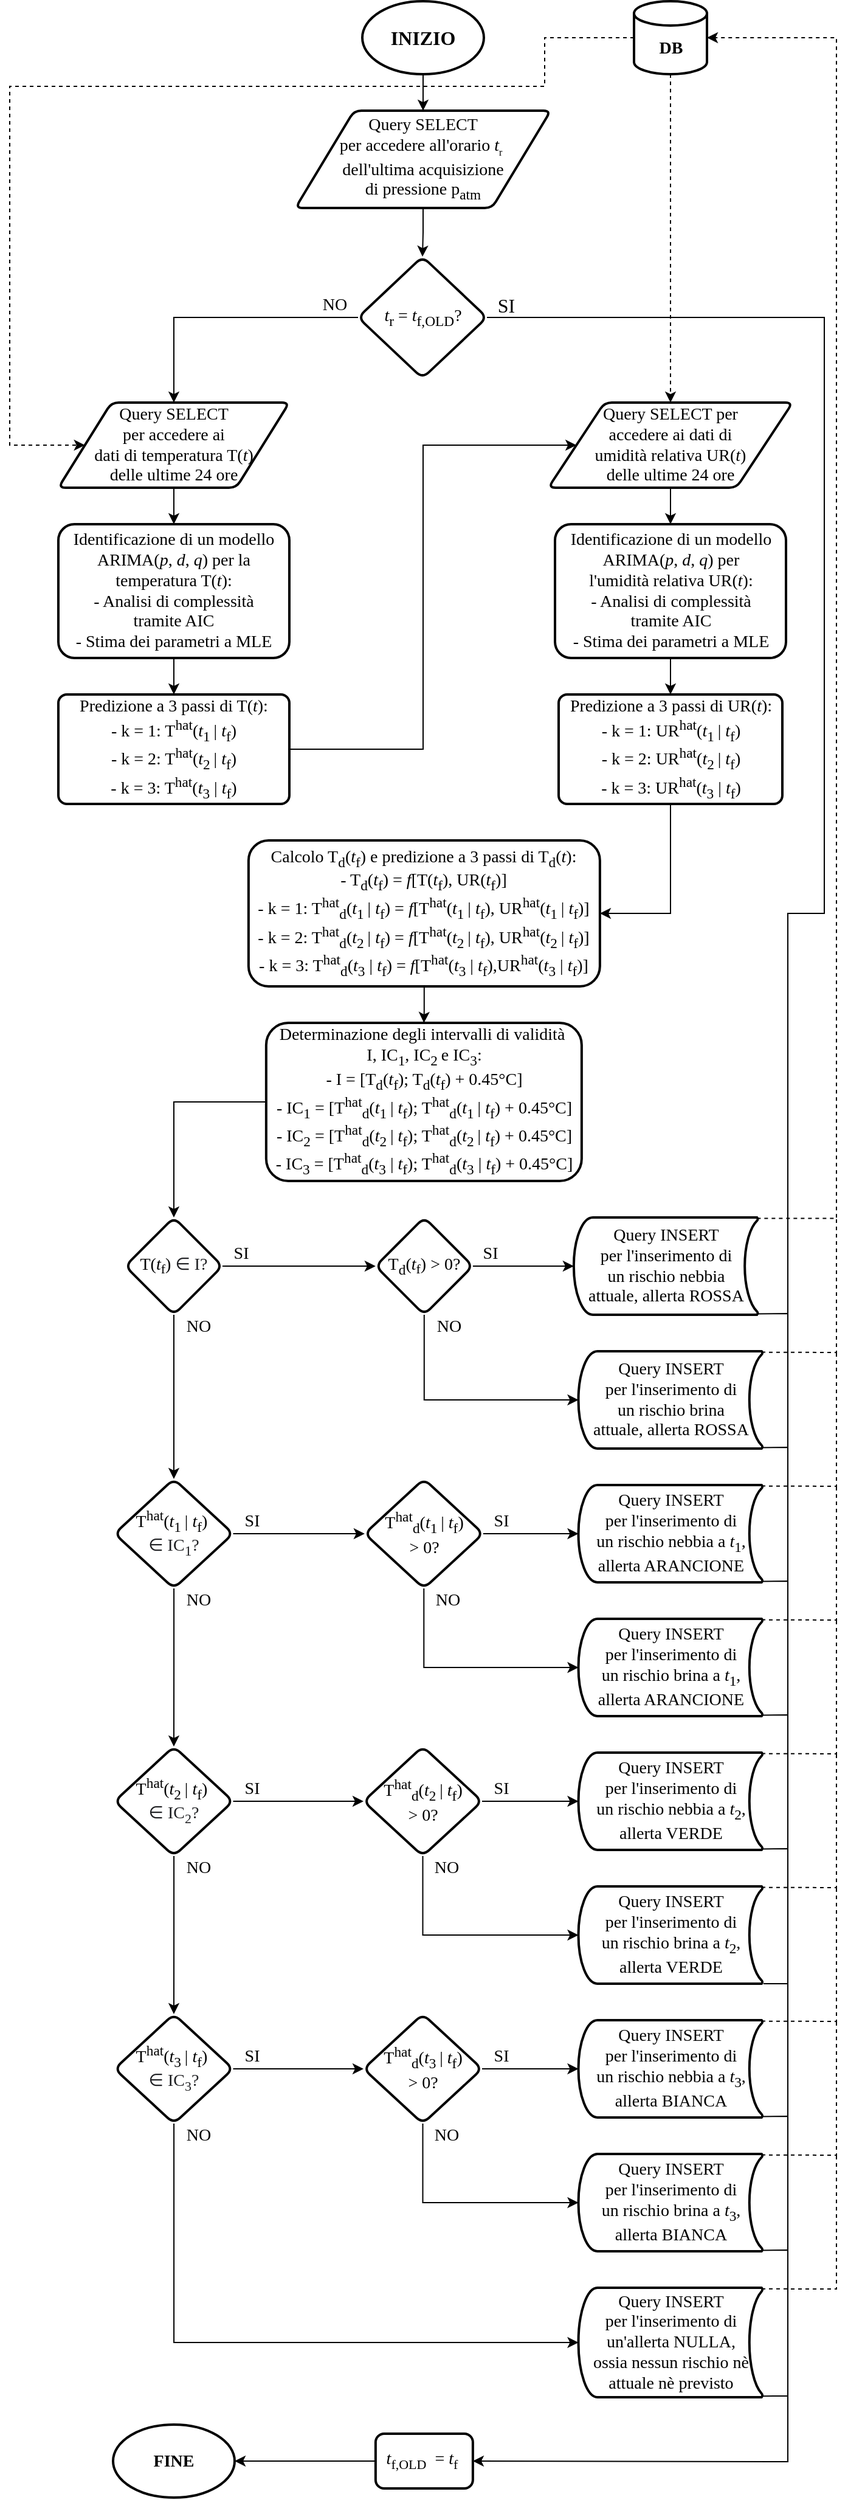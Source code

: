 <mxfile version="16.5.1" type="device"><diagram id="AX25VH4Grw-7aU0eWVtj" name="Pagina-1"><mxGraphModel dx="1038" dy="689" grid="1" gridSize="10" guides="1" tooltips="1" connect="1" arrows="1" fold="1" page="1" pageScale="1" pageWidth="840" pageHeight="2120" math="0" shadow="0"><root><mxCell id="0"/><mxCell id="1" parent="0"/><mxCell id="qUC8Pg1OtiYzO2tugo2I-3" style="edgeStyle=orthogonalEdgeStyle;rounded=0;orthogonalLoop=1;jettySize=auto;html=1;entryX=0.5;entryY=0;entryDx=0;entryDy=0;" parent="1" source="qUC8Pg1OtiYzO2tugo2I-1" target="qUC8Pg1OtiYzO2tugo2I-2" edge="1"><mxGeometry relative="1" as="geometry"/></mxCell><mxCell id="qUC8Pg1OtiYzO2tugo2I-1" value="&lt;font face=&quot;Times New Roman&quot; size=&quot;3&quot;&gt;&lt;b&gt;INIZIO&lt;/b&gt;&lt;/font&gt;" style="strokeWidth=2;html=1;shape=mxgraph.flowchart.start_1;whiteSpace=wrap;" parent="1" vertex="1"><mxGeometry x="370" y="40" width="100" height="60" as="geometry"/></mxCell><mxCell id="qUC8Pg1OtiYzO2tugo2I-5" style="edgeStyle=orthogonalEdgeStyle;rounded=0;orthogonalLoop=1;jettySize=auto;html=1;entryX=0.5;entryY=0;entryDx=0;entryDy=0;" parent="1" source="qUC8Pg1OtiYzO2tugo2I-2" target="qUC8Pg1OtiYzO2tugo2I-4" edge="1"><mxGeometry relative="1" as="geometry"/></mxCell><mxCell id="qUC8Pg1OtiYzO2tugo2I-2" value="Query SELECT &lt;br&gt;per accedere all'orario&amp;nbsp;&lt;i&gt;t&lt;/i&gt;&lt;sub&gt;&lt;font style=&quot;font-size: 8px&quot;&gt;r&lt;/font&gt;&lt;/sub&gt;&amp;nbsp;&lt;br&gt;dell'ultima acquisizione &lt;br&gt;di pressione p&lt;sub&gt;atm&lt;/sub&gt;" style="shape=parallelogram;html=1;strokeWidth=2;perimeter=parallelogramPerimeter;whiteSpace=wrap;rounded=1;arcSize=12;size=0.23;fontFamily=Times New Roman;fontSize=14;" parent="1" vertex="1"><mxGeometry x="315" y="130" width="210" height="80" as="geometry"/></mxCell><mxCell id="qUC8Pg1OtiYzO2tugo2I-9" style="edgeStyle=orthogonalEdgeStyle;rounded=0;orthogonalLoop=1;jettySize=auto;html=1;" parent="1" source="qUC8Pg1OtiYzO2tugo2I-4" target="qUC8Pg1OtiYzO2tugo2I-8" edge="1"><mxGeometry relative="1" as="geometry"/></mxCell><mxCell id="qUC8Pg1OtiYzO2tugo2I-4" value="&lt;font face=&quot;Times New Roman&quot;&gt;&lt;span style=&quot;font-size: 14px&quot;&gt;&lt;i&gt;t&lt;/i&gt;&lt;sub&gt;r&lt;/sub&gt;&amp;nbsp;= &lt;i&gt;t&lt;/i&gt;&lt;sub&gt;f,OLD&lt;/sub&gt;?&lt;/span&gt;&lt;/font&gt;" style="rhombus;whiteSpace=wrap;html=1;rounded=1;arcSize=14;strokeWidth=2;" parent="1" vertex="1"><mxGeometry x="366.5" y="250" width="106" height="100" as="geometry"/></mxCell><mxCell id="qUC8Pg1OtiYzO2tugo2I-12" style="edgeStyle=orthogonalEdgeStyle;rounded=0;orthogonalLoop=1;jettySize=auto;html=1;entryX=0.5;entryY=0;entryDx=0;entryDy=0;fontFamily=Times New Roman;fontSize=14;" parent="1" source="qUC8Pg1OtiYzO2tugo2I-8" target="qUC8Pg1OtiYzO2tugo2I-11" edge="1"><mxGeometry relative="1" as="geometry"/></mxCell><mxCell id="qUC8Pg1OtiYzO2tugo2I-8" value="Query SELECT&lt;br&gt;per accedere ai&lt;br&gt;dati di temperatura T(&lt;i&gt;t&lt;/i&gt;) &lt;br&gt;delle ultime 24 ore" style="shape=parallelogram;html=1;strokeWidth=2;perimeter=parallelogramPerimeter;whiteSpace=wrap;rounded=1;arcSize=12;size=0.23;fontFamily=Times New Roman;fontSize=14;" parent="1" vertex="1"><mxGeometry x="120" y="370" width="190" height="70" as="geometry"/></mxCell><mxCell id="qUC8Pg1OtiYzO2tugo2I-10" value="&lt;font style=&quot;font-size: 14px&quot; face=&quot;Times New Roman&quot;&gt;NO&lt;/font&gt;" style="text;html=1;align=center;verticalAlign=middle;resizable=0;points=[];autosize=1;strokeColor=none;fillColor=none;" parent="1" vertex="1"><mxGeometry x="326.5" y="280" width="40" height="20" as="geometry"/></mxCell><mxCell id="qUC8Pg1OtiYzO2tugo2I-14" style="edgeStyle=orthogonalEdgeStyle;rounded=0;orthogonalLoop=1;jettySize=auto;html=1;entryX=0.5;entryY=0;entryDx=0;entryDy=0;fontFamily=Times New Roman;fontSize=14;" parent="1" source="qUC8Pg1OtiYzO2tugo2I-11" target="qUC8Pg1OtiYzO2tugo2I-13" edge="1"><mxGeometry relative="1" as="geometry"/></mxCell><mxCell id="qUC8Pg1OtiYzO2tugo2I-11" value="Identificazione di un modello ARIMA(&lt;i&gt;p&lt;/i&gt;, &lt;i&gt;d&lt;/i&gt;, &lt;i&gt;q&lt;/i&gt;) per la temperatura T(&lt;i&gt;t&lt;/i&gt;):&lt;br&gt;- Analisi di complessità &lt;br&gt;tramite AIC&lt;br&gt;- Stima dei parametri a MLE" style="whiteSpace=wrap;html=1;fontSize=14;fontFamily=Times New Roman;strokeWidth=2;rounded=1;arcSize=12;" parent="1" vertex="1"><mxGeometry x="120" y="470" width="190" height="110" as="geometry"/></mxCell><mxCell id="qUC8Pg1OtiYzO2tugo2I-16" style="edgeStyle=orthogonalEdgeStyle;rounded=0;orthogonalLoop=1;jettySize=auto;html=1;entryX=0;entryY=0.5;entryDx=0;entryDy=0;fontFamily=Times New Roman;fontSize=14;" parent="1" source="qUC8Pg1OtiYzO2tugo2I-13" target="qUC8Pg1OtiYzO2tugo2I-15" edge="1"><mxGeometry relative="1" as="geometry"><Array as="points"><mxPoint x="420" y="655"/><mxPoint x="420" y="405"/></Array></mxGeometry></mxCell><mxCell id="qUC8Pg1OtiYzO2tugo2I-13" value="Predizione a 3 passi di T(&lt;i&gt;t&lt;/i&gt;):&lt;br&gt;- k = 1: T&lt;sup&gt;hat&lt;/sup&gt;(&lt;i&gt;t&lt;/i&gt;&lt;sub&gt;1&amp;nbsp;&lt;/sub&gt;|&amp;nbsp;&lt;i&gt;t&lt;/i&gt;&lt;sub&gt;f&lt;/sub&gt;)&lt;br&gt;- k = 2: T&lt;sup&gt;hat&lt;/sup&gt;(&lt;i&gt;t&lt;/i&gt;&lt;sub&gt;2&amp;nbsp;&lt;/sub&gt;|&amp;nbsp;&lt;i&gt;t&lt;/i&gt;&lt;sub&gt;f&lt;/sub&gt;)&lt;br&gt;- k = 3: T&lt;sup&gt;hat&lt;/sup&gt;(&lt;i&gt;t&lt;/i&gt;&lt;sub&gt;3&lt;/sub&gt;&amp;nbsp;| &lt;i&gt;t&lt;/i&gt;&lt;sub&gt;f&lt;/sub&gt;)" style="rounded=1;whiteSpace=wrap;html=1;absoluteArcSize=1;arcSize=14;strokeWidth=2;fontFamily=Times New Roman;fontSize=14;" parent="1" vertex="1"><mxGeometry x="120" y="610" width="190" height="90" as="geometry"/></mxCell><mxCell id="qUC8Pg1OtiYzO2tugo2I-18" style="edgeStyle=orthogonalEdgeStyle;rounded=0;orthogonalLoop=1;jettySize=auto;html=1;entryX=0.5;entryY=0;entryDx=0;entryDy=0;fontFamily=Times New Roman;fontSize=14;" parent="1" source="qUC8Pg1OtiYzO2tugo2I-15" target="qUC8Pg1OtiYzO2tugo2I-17" edge="1"><mxGeometry relative="1" as="geometry"/></mxCell><mxCell id="qUC8Pg1OtiYzO2tugo2I-15" value="Query SELECT per &lt;br&gt;accedere ai dati di &lt;br&gt;umidità relativa UR(&lt;i&gt;t&lt;/i&gt;) &lt;br&gt;delle ultime 24 ore" style="shape=parallelogram;html=1;strokeWidth=2;perimeter=parallelogramPerimeter;whiteSpace=wrap;rounded=1;arcSize=12;size=0.23;fontFamily=Times New Roman;fontSize=14;" parent="1" vertex="1"><mxGeometry x="523" y="370" width="201" height="70" as="geometry"/></mxCell><mxCell id="qUC8Pg1OtiYzO2tugo2I-21" style="edgeStyle=orthogonalEdgeStyle;rounded=0;orthogonalLoop=1;jettySize=auto;html=1;entryX=0.5;entryY=0;entryDx=0;entryDy=0;fontFamily=Times New Roman;fontSize=14;" parent="1" source="qUC8Pg1OtiYzO2tugo2I-17" target="qUC8Pg1OtiYzO2tugo2I-19" edge="1"><mxGeometry relative="1" as="geometry"/></mxCell><mxCell id="qUC8Pg1OtiYzO2tugo2I-17" value="Identificazione di un modello ARIMA(&lt;i&gt;p&lt;/i&gt;, &lt;i&gt;d&lt;/i&gt;, &lt;i&gt;q&lt;/i&gt;) per &lt;br&gt;l'umidità relativa UR(&lt;i&gt;t&lt;/i&gt;):&lt;br&gt;- Analisi di complessità &lt;br&gt;tramite AIC&lt;br&gt;- Stima dei parametri a MLE" style="whiteSpace=wrap;html=1;fontSize=14;fontFamily=Times New Roman;strokeWidth=2;rounded=1;arcSize=12;" parent="1" vertex="1"><mxGeometry x="528.5" y="470" width="190" height="110" as="geometry"/></mxCell><mxCell id="qUC8Pg1OtiYzO2tugo2I-29" style="edgeStyle=orthogonalEdgeStyle;rounded=0;orthogonalLoop=1;jettySize=auto;html=1;entryX=1;entryY=0.5;entryDx=0;entryDy=0;fontFamily=Times New Roman;fontSize=14;" parent="1" source="qUC8Pg1OtiYzO2tugo2I-19" target="qUC8Pg1OtiYzO2tugo2I-28" edge="1"><mxGeometry relative="1" as="geometry"/></mxCell><mxCell id="qUC8Pg1OtiYzO2tugo2I-19" value="Predizione a 3 passi di UR(&lt;i&gt;t&lt;/i&gt;):&lt;br&gt;- k = 1: UR&lt;sup&gt;hat&lt;/sup&gt;(&lt;i&gt;t&lt;/i&gt;&lt;sub&gt;1&amp;nbsp;&lt;/sub&gt;|&amp;nbsp;&lt;i&gt;t&lt;/i&gt;&lt;sub&gt;f&lt;/sub&gt;)&lt;br&gt;- k = 2: UR&lt;sup&gt;hat&lt;/sup&gt;(&lt;i&gt;t&lt;/i&gt;&lt;sub&gt;2&amp;nbsp;&lt;/sub&gt;|&amp;nbsp;&lt;i&gt;t&lt;/i&gt;&lt;sub&gt;f&lt;/sub&gt;)&lt;br&gt;- k = 3: UR&lt;sup&gt;hat&lt;/sup&gt;(&lt;i&gt;t&lt;/i&gt;&lt;sub&gt;3&lt;/sub&gt;&amp;nbsp;| &lt;i&gt;t&lt;/i&gt;&lt;sub&gt;f&lt;/sub&gt;)" style="rounded=1;whiteSpace=wrap;html=1;absoluteArcSize=1;arcSize=14;strokeWidth=2;fontFamily=Times New Roman;fontSize=14;" parent="1" vertex="1"><mxGeometry x="531.5" y="610" width="184" height="90" as="geometry"/></mxCell><mxCell id="MTX-FScCLLXEPJlqofc4-1" style="edgeStyle=orthogonalEdgeStyle;rounded=0;orthogonalLoop=1;jettySize=auto;html=1;entryX=0.5;entryY=0;entryDx=0;entryDy=0;dashed=1;" edge="1" parent="1" source="qUC8Pg1OtiYzO2tugo2I-24" target="qUC8Pg1OtiYzO2tugo2I-15"><mxGeometry relative="1" as="geometry"/></mxCell><mxCell id="MTX-FScCLLXEPJlqofc4-2" style="edgeStyle=orthogonalEdgeStyle;rounded=0;orthogonalLoop=1;jettySize=auto;html=1;entryX=0;entryY=0.5;entryDx=0;entryDy=0;dashed=1;" edge="1" parent="1" source="qUC8Pg1OtiYzO2tugo2I-24" target="qUC8Pg1OtiYzO2tugo2I-8"><mxGeometry relative="1" as="geometry"><Array as="points"><mxPoint x="520" y="70"/><mxPoint x="520" y="110"/><mxPoint x="80" y="110"/><mxPoint x="80" y="405"/></Array></mxGeometry></mxCell><mxCell id="qUC8Pg1OtiYzO2tugo2I-24" value="&lt;br&gt;&lt;b&gt;DB&lt;/b&gt;" style="strokeWidth=2;html=1;shape=mxgraph.flowchart.database;whiteSpace=wrap;fontFamily=Times New Roman;fontSize=14;" parent="1" vertex="1"><mxGeometry x="593.5" y="40" width="60" height="60" as="geometry"/></mxCell><mxCell id="qUC8Pg1OtiYzO2tugo2I-34" style="edgeStyle=orthogonalEdgeStyle;rounded=0;orthogonalLoop=1;jettySize=auto;html=1;entryX=0.5;entryY=0;entryDx=0;entryDy=0;fontFamily=Times New Roman;fontSize=14;" parent="1" source="qUC8Pg1OtiYzO2tugo2I-28" target="qUC8Pg1OtiYzO2tugo2I-33" edge="1"><mxGeometry relative="1" as="geometry"/></mxCell><mxCell id="qUC8Pg1OtiYzO2tugo2I-28" value="Calcolo T&lt;sub&gt;d&lt;/sub&gt;(&lt;i&gt;t&lt;/i&gt;&lt;sub&gt;f&lt;/sub&gt;) e predizione a 3 passi di T&lt;sub&gt;d&lt;/sub&gt;(&lt;i&gt;t&lt;/i&gt;):&lt;br&gt;- T&lt;sub&gt;d&lt;/sub&gt;(&lt;i&gt;t&lt;/i&gt;&lt;sub&gt;f&lt;/sub&gt;) = &lt;i&gt;f&lt;/i&gt;[T(&lt;i&gt;t&lt;/i&gt;&lt;sub&gt;f&lt;/sub&gt;), UR(&lt;i&gt;t&lt;/i&gt;&lt;sub&gt;f&lt;/sub&gt;)]&lt;br&gt;- k = 1: T&lt;sup&gt;hat&lt;/sup&gt;&lt;sub&gt;d&lt;/sub&gt;(&lt;i&gt;t&lt;/i&gt;&lt;sub&gt;1&amp;nbsp;&lt;/sub&gt;|&amp;nbsp;&lt;i&gt;t&lt;/i&gt;&lt;sub&gt;f&lt;/sub&gt;) = &lt;i&gt;f&lt;/i&gt;[T&lt;sup&gt;hat&lt;/sup&gt;(&lt;i&gt;t&lt;/i&gt;&lt;sub&gt;1&amp;nbsp;&lt;/sub&gt;|&amp;nbsp;&lt;i&gt;t&lt;/i&gt;&lt;sub&gt;f&lt;/sub&gt;), UR&lt;sup&gt;hat&lt;/sup&gt;(&lt;i&gt;t&lt;/i&gt;&lt;sub&gt;1&amp;nbsp;&lt;/sub&gt;|&amp;nbsp;&lt;i&gt;t&lt;/i&gt;&lt;sub&gt;f&lt;/sub&gt;)]&lt;br&gt;- k = 2: T&lt;sup&gt;hat&lt;/sup&gt;&lt;sub&gt;d&lt;/sub&gt;(&lt;i&gt;t&lt;/i&gt;&lt;sub&gt;2&amp;nbsp;&lt;/sub&gt;|&amp;nbsp;&lt;i&gt;t&lt;/i&gt;&lt;sub&gt;f&lt;/sub&gt;) = &lt;i&gt;f&lt;/i&gt;[T&lt;sup&gt;hat&lt;/sup&gt;(&lt;i&gt;t&lt;/i&gt;&lt;sub&gt;2&amp;nbsp;&lt;/sub&gt;|&amp;nbsp;&lt;i&gt;t&lt;/i&gt;&lt;sub&gt;f&lt;/sub&gt;), UR&lt;sup&gt;hat&lt;/sup&gt;(&lt;i&gt;t&lt;/i&gt;&lt;sub&gt;2&amp;nbsp;&lt;/sub&gt;|&amp;nbsp;&lt;i&gt;t&lt;/i&gt;&lt;sub&gt;f&lt;/sub&gt;)]&lt;br&gt;- k = 3: T&lt;sup&gt;hat&lt;/sup&gt;&lt;sub&gt;d&lt;/sub&gt;(&lt;i&gt;t&lt;/i&gt;&lt;sub&gt;3&lt;/sub&gt;&amp;nbsp;| &lt;i&gt;t&lt;/i&gt;&lt;sub&gt;f&lt;/sub&gt;) = &lt;i&gt;f&lt;/i&gt;[T&lt;sup&gt;hat&lt;/sup&gt;(&lt;i&gt;t&lt;/i&gt;&lt;sub&gt;3&lt;/sub&gt;&amp;nbsp;|&amp;nbsp;&lt;i&gt;t&lt;/i&gt;&lt;sub&gt;f&lt;/sub&gt;),UR&lt;sup&gt;hat&lt;/sup&gt;(&lt;i&gt;t&lt;/i&gt;&lt;sub&gt;3&lt;/sub&gt;&amp;nbsp;|&amp;nbsp;&lt;i&gt;t&lt;/i&gt;&lt;sub&gt;f&lt;/sub&gt;)]" style="rounded=1;whiteSpace=wrap;html=1;absoluteArcSize=1;arcSize=33;strokeWidth=2;fontFamily=Times New Roman;fontSize=14;" parent="1" vertex="1"><mxGeometry x="276.44" y="730" width="289" height="120" as="geometry"/></mxCell><mxCell id="qUC8Pg1OtiYzO2tugo2I-89" style="edgeStyle=orthogonalEdgeStyle;rounded=0;orthogonalLoop=1;jettySize=auto;html=1;entryX=0.5;entryY=0;entryDx=0;entryDy=0;fontFamily=Times New Roman;fontSize=14;" parent="1" source="qUC8Pg1OtiYzO2tugo2I-33" target="qUC8Pg1OtiYzO2tugo2I-88" edge="1"><mxGeometry relative="1" as="geometry"/></mxCell><mxCell id="qUC8Pg1OtiYzO2tugo2I-33" value="Determinazione degli intervalli di validità&amp;nbsp; &lt;br&gt;I, IC&lt;sub&gt;1&lt;/sub&gt;, IC&lt;sub&gt;2 &lt;/sub&gt;e IC&lt;sub&gt;3&lt;/sub&gt;:&lt;br&gt;- I = [T&lt;sub&gt;d&lt;/sub&gt;(&lt;i&gt;t&lt;/i&gt;&lt;sub&gt;f&lt;/sub&gt;); T&lt;sub&gt;d&lt;/sub&gt;(&lt;i&gt;t&lt;/i&gt;&lt;sub&gt;f&lt;/sub&gt;) + 0.45°C]&lt;br&gt;- IC&lt;sub&gt;1&lt;/sub&gt;&amp;nbsp;= [T&lt;sup&gt;hat&lt;/sup&gt;&lt;sub&gt;d&lt;/sub&gt;(&lt;i&gt;t&lt;/i&gt;&lt;sub&gt;1&amp;nbsp;&lt;/sub&gt;|&amp;nbsp;&lt;i&gt;t&lt;/i&gt;&lt;sub&gt;f&lt;/sub&gt;); T&lt;sup&gt;hat&lt;/sup&gt;&lt;sub&gt;d&lt;/sub&gt;(&lt;i&gt;t&lt;/i&gt;&lt;sub&gt;1&amp;nbsp;&lt;/sub&gt;|&amp;nbsp;&lt;i&gt;t&lt;/i&gt;&lt;sub&gt;f&lt;/sub&gt;) + 0.45°C]&lt;br&gt;- IC&lt;sub&gt;2&lt;/sub&gt;&amp;nbsp;= [T&lt;sup&gt;hat&lt;/sup&gt;&lt;sub&gt;d&lt;/sub&gt;(&lt;i&gt;t&lt;/i&gt;&lt;sub&gt;2&amp;nbsp;&lt;/sub&gt;|&amp;nbsp;&lt;i&gt;t&lt;/i&gt;&lt;sub&gt;f&lt;/sub&gt;); T&lt;sup&gt;hat&lt;/sup&gt;&lt;sub&gt;d&lt;/sub&gt;(&lt;i&gt;t&lt;/i&gt;&lt;sub&gt;2&amp;nbsp;&lt;/sub&gt;|&amp;nbsp;&lt;i&gt;t&lt;/i&gt;&lt;sub&gt;f&lt;/sub&gt;) + 0.45°C]&lt;br&gt;- IC&lt;sub&gt;3&lt;/sub&gt;&amp;nbsp;=&amp;nbsp;[T&lt;sup&gt;hat&lt;/sup&gt;&lt;sub&gt;d&lt;/sub&gt;(&lt;i&gt;t&lt;/i&gt;&lt;sub&gt;3&lt;/sub&gt;&amp;nbsp;|&amp;nbsp;&lt;i&gt;t&lt;/i&gt;&lt;sub&gt;f&lt;/sub&gt;); T&lt;sup&gt;hat&lt;/sup&gt;&lt;sub&gt;d&lt;/sub&gt;(&lt;i&gt;t&lt;/i&gt;&lt;sub&gt;3&lt;/sub&gt;&amp;nbsp;|&amp;nbsp;&lt;i&gt;t&lt;/i&gt;&lt;sub&gt;f&lt;/sub&gt;) + 0.45°C]" style="rounded=1;whiteSpace=wrap;html=1;fontSize=14;fontFamily=Times New Roman;arcSize=14;strokeWidth=2;" parent="1" vertex="1"><mxGeometry x="290.94" y="880" width="259.5" height="130" as="geometry"/></mxCell><mxCell id="qUC8Pg1OtiYzO2tugo2I-91" style="edgeStyle=orthogonalEdgeStyle;rounded=0;orthogonalLoop=1;jettySize=auto;html=1;entryX=0;entryY=0.5;entryDx=0;entryDy=0;fontFamily=Times New Roman;fontSize=14;" parent="1" source="qUC8Pg1OtiYzO2tugo2I-88" target="qUC8Pg1OtiYzO2tugo2I-90" edge="1"><mxGeometry relative="1" as="geometry"/></mxCell><mxCell id="qUC8Pg1OtiYzO2tugo2I-103" style="edgeStyle=orthogonalEdgeStyle;rounded=0;orthogonalLoop=1;jettySize=auto;html=1;entryX=0.5;entryY=0;entryDx=0;entryDy=0;fontFamily=Times New Roman;fontSize=14;" parent="1" source="qUC8Pg1OtiYzO2tugo2I-88" target="qUC8Pg1OtiYzO2tugo2I-102" edge="1"><mxGeometry relative="1" as="geometry"/></mxCell><mxCell id="qUC8Pg1OtiYzO2tugo2I-88" value="&lt;span&gt;T&lt;/span&gt;&lt;span&gt;(&lt;/span&gt;&lt;i&gt;t&lt;/i&gt;&lt;sub&gt;&lt;font style=&quot;font-size: 11px&quot;&gt;f&lt;/font&gt;&lt;/sub&gt;&lt;span&gt;)&amp;nbsp;&lt;/span&gt;&lt;span style=&quot;color: rgb(32 , 33 , 36) ; text-align: left ; background-color: rgb(255 , 255 , 255)&quot;&gt;∈ I?&lt;/span&gt;" style="rhombus;whiteSpace=wrap;html=1;fontSize=14;fontFamily=Times New Roman;rounded=1;arcSize=14;strokeWidth=2;" parent="1" vertex="1"><mxGeometry x="175" y="1040" width="80" height="80" as="geometry"/></mxCell><mxCell id="qUC8Pg1OtiYzO2tugo2I-94" style="edgeStyle=orthogonalEdgeStyle;rounded=0;orthogonalLoop=1;jettySize=auto;html=1;entryX=0;entryY=0.5;entryDx=0;entryDy=0;entryPerimeter=0;fontFamily=Times New Roman;fontSize=14;" parent="1" source="qUC8Pg1OtiYzO2tugo2I-90" target="qUC8Pg1OtiYzO2tugo2I-93" edge="1"><mxGeometry relative="1" as="geometry"/></mxCell><mxCell id="qUC8Pg1OtiYzO2tugo2I-97" style="edgeStyle=orthogonalEdgeStyle;rounded=0;orthogonalLoop=1;jettySize=auto;html=1;entryX=0;entryY=0.5;entryDx=0;entryDy=0;entryPerimeter=0;fontFamily=Times New Roman;fontSize=14;" parent="1" source="qUC8Pg1OtiYzO2tugo2I-90" target="qUC8Pg1OtiYzO2tugo2I-96" edge="1"><mxGeometry relative="1" as="geometry"><Array as="points"><mxPoint x="421" y="1190"/></Array></mxGeometry></mxCell><mxCell id="qUC8Pg1OtiYzO2tugo2I-90" value="T&lt;sub&gt;d&lt;/sub&gt;(&lt;i&gt;t&lt;/i&gt;&lt;sub&gt;&lt;font style=&quot;font-size: 11px&quot;&gt;f&lt;/font&gt;&lt;/sub&gt;) &amp;gt; 0?" style="rhombus;whiteSpace=wrap;html=1;fontSize=14;fontFamily=Times New Roman;rounded=1;arcSize=14;strokeWidth=2;" parent="1" vertex="1"><mxGeometry x="380.94" y="1040" width="80" height="80" as="geometry"/></mxCell><mxCell id="qUC8Pg1OtiYzO2tugo2I-92" value="SI" style="text;html=1;align=center;verticalAlign=middle;resizable=0;points=[];autosize=1;strokeColor=none;fillColor=none;fontSize=14;fontFamily=Times New Roman;" parent="1" vertex="1"><mxGeometry x="255.44" y="1060" width="30" height="20" as="geometry"/></mxCell><mxCell id="qUC8Pg1OtiYzO2tugo2I-157" style="edgeStyle=orthogonalEdgeStyle;rounded=0;orthogonalLoop=1;jettySize=auto;html=1;exitX=0.995;exitY=0.01;exitDx=0;exitDy=0;exitPerimeter=0;fontFamily=Times New Roman;fontSize=14;entryX=1;entryY=0.5;entryDx=0;entryDy=0;entryPerimeter=0;dashed=1;" parent="1" source="qUC8Pg1OtiYzO2tugo2I-93" target="qUC8Pg1OtiYzO2tugo2I-24" edge="1"><mxGeometry relative="1" as="geometry"><mxPoint x="760" y="342.889" as="targetPoint"/><Array as="points"><mxPoint x="760" y="1041"/><mxPoint x="760" y="70"/></Array></mxGeometry></mxCell><mxCell id="qUC8Pg1OtiYzO2tugo2I-93" value="Query INSERT &lt;br&gt;per l'inserimento di &lt;br&gt;un rischio nebbia &lt;br&gt;attuale, allerta ROSSA" style="strokeWidth=2;html=1;shape=mxgraph.flowchart.stored_data;whiteSpace=wrap;fontFamily=Times New Roman;fontSize=14;" parent="1" vertex="1"><mxGeometry x="543.94" y="1040" width="151.5" height="80" as="geometry"/></mxCell><mxCell id="qUC8Pg1OtiYzO2tugo2I-96" value="Query INSERT &lt;br&gt;per l'inserimento di &lt;br&gt;un rischio brina&lt;br&gt;attuale, allerta ROSSA" style="strokeWidth=2;html=1;shape=mxgraph.flowchart.stored_data;whiteSpace=wrap;fontFamily=Times New Roman;fontSize=14;" parent="1" vertex="1"><mxGeometry x="547.75" y="1150" width="151.5" height="80" as="geometry"/></mxCell><mxCell id="qUC8Pg1OtiYzO2tugo2I-98" value="SI" style="text;html=1;align=center;verticalAlign=middle;resizable=0;points=[];autosize=1;strokeColor=none;fillColor=none;fontSize=14;fontFamily=Times New Roman;" parent="1" vertex="1"><mxGeometry x="460" y="1060" width="30" height="20" as="geometry"/></mxCell><mxCell id="qUC8Pg1OtiYzO2tugo2I-99" value="NO" style="text;html=1;align=center;verticalAlign=middle;resizable=0;points=[];autosize=1;strokeColor=none;fillColor=none;fontSize=14;fontFamily=Times New Roman;" parent="1" vertex="1"><mxGeometry x="420.94" y="1120" width="40" height="20" as="geometry"/></mxCell><mxCell id="qUC8Pg1OtiYzO2tugo2I-100" value="Query INSERT &lt;br&gt;per l'inserimento di &lt;br&gt;un rischio nebbia a &lt;i&gt;t&lt;/i&gt;&lt;sub&gt;1&lt;/sub&gt;, allerta ARANCIONE" style="strokeWidth=2;html=1;shape=mxgraph.flowchart.stored_data;whiteSpace=wrap;fontFamily=Times New Roman;fontSize=14;" parent="1" vertex="1"><mxGeometry x="547.75" y="1260" width="151.5" height="80" as="geometry"/></mxCell><mxCell id="qUC8Pg1OtiYzO2tugo2I-101" value="Query INSERT &lt;br&gt;per l'inserimento di &lt;br&gt;un rischio brina a &lt;i&gt;t&lt;/i&gt;&lt;sub&gt;1&lt;/sub&gt;, allerta ARANCIONE" style="strokeWidth=2;html=1;shape=mxgraph.flowchart.stored_data;whiteSpace=wrap;fontFamily=Times New Roman;fontSize=14;" parent="1" vertex="1"><mxGeometry x="547.75" y="1370" width="151.5" height="80" as="geometry"/></mxCell><mxCell id="qUC8Pg1OtiYzO2tugo2I-107" style="edgeStyle=orthogonalEdgeStyle;rounded=0;orthogonalLoop=1;jettySize=auto;html=1;entryX=0;entryY=0.5;entryDx=0;entryDy=0;fontFamily=Times New Roman;fontSize=14;" parent="1" source="qUC8Pg1OtiYzO2tugo2I-102" target="qUC8Pg1OtiYzO2tugo2I-104" edge="1"><mxGeometry relative="1" as="geometry"/></mxCell><mxCell id="qUC8Pg1OtiYzO2tugo2I-118" style="edgeStyle=orthogonalEdgeStyle;rounded=0;orthogonalLoop=1;jettySize=auto;html=1;entryX=0.5;entryY=0;entryDx=0;entryDy=0;fontFamily=Times New Roman;fontSize=14;" parent="1" source="qUC8Pg1OtiYzO2tugo2I-102" target="qUC8Pg1OtiYzO2tugo2I-115" edge="1"><mxGeometry relative="1" as="geometry"/></mxCell><mxCell id="qUC8Pg1OtiYzO2tugo2I-102" value="T&lt;sup&gt;hat&lt;/sup&gt;(&lt;i&gt;t&lt;/i&gt;&lt;sub&gt;1&amp;nbsp;&lt;/sub&gt;|&amp;nbsp;&lt;i&gt;t&lt;/i&gt;&lt;sub&gt;f&lt;/sub&gt;)&amp;nbsp;&lt;br&gt;&lt;span style=&quot;color: rgb(32 , 33 , 36) ; text-align: left ; background-color: rgb(255 , 255 , 255)&quot;&gt;∈ IC&lt;sub&gt;1&lt;/sub&gt;?&lt;/span&gt;" style="rhombus;whiteSpace=wrap;html=1;fontSize=14;fontFamily=Times New Roman;rounded=1;arcSize=14;strokeWidth=2;" parent="1" vertex="1"><mxGeometry x="166.25" y="1255" width="97.5" height="90" as="geometry"/></mxCell><mxCell id="qUC8Pg1OtiYzO2tugo2I-105" style="edgeStyle=orthogonalEdgeStyle;rounded=0;orthogonalLoop=1;jettySize=auto;html=1;entryX=0;entryY=0.5;entryDx=0;entryDy=0;entryPerimeter=0;fontFamily=Times New Roman;fontSize=14;" parent="1" source="qUC8Pg1OtiYzO2tugo2I-104" target="qUC8Pg1OtiYzO2tugo2I-100" edge="1"><mxGeometry relative="1" as="geometry"/></mxCell><mxCell id="qUC8Pg1OtiYzO2tugo2I-111" style="edgeStyle=orthogonalEdgeStyle;rounded=0;orthogonalLoop=1;jettySize=auto;html=1;entryX=0;entryY=0.5;entryDx=0;entryDy=0;entryPerimeter=0;fontFamily=Times New Roman;fontSize=14;" parent="1" source="qUC8Pg1OtiYzO2tugo2I-104" target="qUC8Pg1OtiYzO2tugo2I-101" edge="1"><mxGeometry relative="1" as="geometry"><Array as="points"><mxPoint x="421" y="1410"/></Array></mxGeometry></mxCell><mxCell id="qUC8Pg1OtiYzO2tugo2I-104" value="T&lt;sup&gt;hat&lt;/sup&gt;&lt;sub&gt;d&lt;/sub&gt;(&lt;i&gt;t&lt;/i&gt;&lt;sub&gt;1&amp;nbsp;&lt;/sub&gt;|&amp;nbsp;&lt;i&gt;t&lt;/i&gt;&lt;sub&gt;f&lt;/sub&gt;)&lt;br&gt;&amp;gt; 0?" style="rhombus;whiteSpace=wrap;html=1;fontSize=14;fontFamily=Times New Roman;rounded=1;arcSize=14;strokeWidth=2;" parent="1" vertex="1"><mxGeometry x="371.94" y="1255" width="97.5" height="90" as="geometry"/></mxCell><mxCell id="qUC8Pg1OtiYzO2tugo2I-108" value="NO" style="text;html=1;align=center;verticalAlign=middle;resizable=0;points=[];autosize=1;strokeColor=none;fillColor=none;fontSize=14;fontFamily=Times New Roman;" parent="1" vertex="1"><mxGeometry x="215.44" y="1120" width="40" height="20" as="geometry"/></mxCell><mxCell id="qUC8Pg1OtiYzO2tugo2I-109" value="SI" style="text;html=1;align=center;verticalAlign=middle;resizable=0;points=[];autosize=1;strokeColor=none;fillColor=none;fontSize=14;fontFamily=Times New Roman;" parent="1" vertex="1"><mxGeometry x="263.75" y="1280" width="30" height="20" as="geometry"/></mxCell><mxCell id="qUC8Pg1OtiYzO2tugo2I-110" value="SI" style="text;html=1;align=center;verticalAlign=middle;resizable=0;points=[];autosize=1;strokeColor=none;fillColor=none;fontSize=14;fontFamily=Times New Roman;" parent="1" vertex="1"><mxGeometry x="469.44" y="1280" width="30" height="20" as="geometry"/></mxCell><mxCell id="qUC8Pg1OtiYzO2tugo2I-112" value="NO" style="text;html=1;align=center;verticalAlign=middle;resizable=0;points=[];autosize=1;strokeColor=none;fillColor=none;fontSize=14;fontFamily=Times New Roman;" parent="1" vertex="1"><mxGeometry x="420" y="1345" width="40" height="20" as="geometry"/></mxCell><mxCell id="qUC8Pg1OtiYzO2tugo2I-113" value="Query INSERT &lt;br&gt;per l'inserimento di &lt;br&gt;un rischio nebbia a &lt;i&gt;t&lt;/i&gt;&lt;sub&gt;2&lt;/sub&gt;, allerta VERDE" style="strokeWidth=2;html=1;shape=mxgraph.flowchart.stored_data;whiteSpace=wrap;fontFamily=Times New Roman;fontSize=14;" parent="1" vertex="1"><mxGeometry x="547.75" y="1480" width="151.5" height="80" as="geometry"/></mxCell><mxCell id="qUC8Pg1OtiYzO2tugo2I-114" value="Query INSERT &lt;br&gt;per l'inserimento di &lt;br&gt;un rischio brina a &lt;i&gt;t&lt;/i&gt;&lt;sub&gt;2&lt;/sub&gt;, allerta VERDE" style="strokeWidth=2;html=1;shape=mxgraph.flowchart.stored_data;whiteSpace=wrap;fontFamily=Times New Roman;fontSize=14;" parent="1" vertex="1"><mxGeometry x="547.75" y="1590" width="151.5" height="80" as="geometry"/></mxCell><mxCell id="qUC8Pg1OtiYzO2tugo2I-119" style="edgeStyle=orthogonalEdgeStyle;rounded=0;orthogonalLoop=1;jettySize=auto;html=1;entryX=0;entryY=0.5;entryDx=0;entryDy=0;fontFamily=Times New Roman;fontSize=14;" parent="1" source="qUC8Pg1OtiYzO2tugo2I-115" target="qUC8Pg1OtiYzO2tugo2I-117" edge="1"><mxGeometry relative="1" as="geometry"/></mxCell><mxCell id="qUC8Pg1OtiYzO2tugo2I-130" style="edgeStyle=orthogonalEdgeStyle;rounded=0;orthogonalLoop=1;jettySize=auto;html=1;entryX=0.5;entryY=0;entryDx=0;entryDy=0;fontFamily=Times New Roman;fontSize=14;" parent="1" source="qUC8Pg1OtiYzO2tugo2I-115" target="qUC8Pg1OtiYzO2tugo2I-128" edge="1"><mxGeometry relative="1" as="geometry"/></mxCell><mxCell id="qUC8Pg1OtiYzO2tugo2I-115" value="T&lt;sup&gt;hat&lt;/sup&gt;(&lt;i&gt;t&lt;/i&gt;&lt;sub&gt;2&amp;nbsp;&lt;/sub&gt;|&amp;nbsp;&lt;i&gt;t&lt;/i&gt;&lt;sub&gt;f&lt;/sub&gt;)&amp;nbsp;&lt;br&gt;&lt;span style=&quot;color: rgb(32 , 33 , 36) ; text-align: left ; background-color: rgb(255 , 255 , 255)&quot;&gt;∈ IC&lt;sub&gt;&lt;font style=&quot;font-size: 11px&quot;&gt;2&lt;/font&gt;&lt;/sub&gt;?&lt;/span&gt;" style="rhombus;whiteSpace=wrap;html=1;fontSize=14;fontFamily=Times New Roman;rounded=1;arcSize=14;strokeWidth=2;" parent="1" vertex="1"><mxGeometry x="166.25" y="1475" width="97.5" height="90" as="geometry"/></mxCell><mxCell id="qUC8Pg1OtiYzO2tugo2I-120" style="edgeStyle=orthogonalEdgeStyle;rounded=0;orthogonalLoop=1;jettySize=auto;html=1;entryX=0;entryY=0.5;entryDx=0;entryDy=0;entryPerimeter=0;fontFamily=Times New Roman;fontSize=14;" parent="1" source="qUC8Pg1OtiYzO2tugo2I-117" target="qUC8Pg1OtiYzO2tugo2I-113" edge="1"><mxGeometry relative="1" as="geometry"/></mxCell><mxCell id="qUC8Pg1OtiYzO2tugo2I-121" style="edgeStyle=orthogonalEdgeStyle;rounded=0;orthogonalLoop=1;jettySize=auto;html=1;entryX=0;entryY=0.5;entryDx=0;entryDy=0;entryPerimeter=0;fontFamily=Times New Roman;fontSize=14;" parent="1" source="qUC8Pg1OtiYzO2tugo2I-117" target="qUC8Pg1OtiYzO2tugo2I-114" edge="1"><mxGeometry relative="1" as="geometry"><Array as="points"><mxPoint x="420" y="1630"/></Array></mxGeometry></mxCell><mxCell id="qUC8Pg1OtiYzO2tugo2I-117" value="T&lt;sup&gt;hat&lt;/sup&gt;&lt;sub&gt;d&lt;/sub&gt;(&lt;i&gt;t&lt;/i&gt;&lt;sub&gt;2&amp;nbsp;&lt;/sub&gt;|&amp;nbsp;&lt;i&gt;t&lt;/i&gt;&lt;sub&gt;f&lt;/sub&gt;)&lt;br&gt;&amp;gt; 0?" style="rhombus;whiteSpace=wrap;html=1;fontSize=14;fontFamily=Times New Roman;rounded=1;arcSize=14;strokeWidth=2;" parent="1" vertex="1"><mxGeometry x="371" y="1475" width="97.5" height="90" as="geometry"/></mxCell><mxCell id="qUC8Pg1OtiYzO2tugo2I-122" value="NO" style="text;html=1;align=center;verticalAlign=middle;resizable=0;points=[];autosize=1;strokeColor=none;fillColor=none;fontSize=14;fontFamily=Times New Roman;" parent="1" vertex="1"><mxGeometry x="215.44" y="1345" width="40" height="20" as="geometry"/></mxCell><mxCell id="qUC8Pg1OtiYzO2tugo2I-123" value="SI" style="text;html=1;align=center;verticalAlign=middle;resizable=0;points=[];autosize=1;strokeColor=none;fillColor=none;fontSize=14;fontFamily=Times New Roman;" parent="1" vertex="1"><mxGeometry x="263.75" y="1500" width="30" height="20" as="geometry"/></mxCell><mxCell id="qUC8Pg1OtiYzO2tugo2I-124" value="SI" style="text;html=1;align=center;verticalAlign=middle;resizable=0;points=[];autosize=1;strokeColor=none;fillColor=none;fontSize=14;fontFamily=Times New Roman;" parent="1" vertex="1"><mxGeometry x="468.5" y="1500" width="30" height="20" as="geometry"/></mxCell><mxCell id="qUC8Pg1OtiYzO2tugo2I-125" value="NO" style="text;html=1;align=center;verticalAlign=middle;resizable=0;points=[];autosize=1;strokeColor=none;fillColor=none;fontSize=14;fontFamily=Times New Roman;" parent="1" vertex="1"><mxGeometry x="419.44" y="1565" width="40" height="20" as="geometry"/></mxCell><mxCell id="qUC8Pg1OtiYzO2tugo2I-126" value="Query INSERT &lt;br&gt;per l'inserimento di &lt;br&gt;un rischio nebbia a &lt;i&gt;t&lt;/i&gt;&lt;sub&gt;3&lt;/sub&gt;, allerta BIANCA" style="strokeWidth=2;html=1;shape=mxgraph.flowchart.stored_data;whiteSpace=wrap;fontFamily=Times New Roman;fontSize=14;" parent="1" vertex="1"><mxGeometry x="547.75" y="1700" width="151.5" height="80" as="geometry"/></mxCell><mxCell id="qUC8Pg1OtiYzO2tugo2I-127" value="Query INSERT &lt;br&gt;per l'inserimento di &lt;br&gt;un rischio brina a &lt;i&gt;t&lt;/i&gt;&lt;sub&gt;3&lt;/sub&gt;, allerta BIANCA" style="strokeWidth=2;html=1;shape=mxgraph.flowchart.stored_data;whiteSpace=wrap;fontFamily=Times New Roman;fontSize=14;" parent="1" vertex="1"><mxGeometry x="547.75" y="1810" width="151.5" height="80" as="geometry"/></mxCell><mxCell id="qUC8Pg1OtiYzO2tugo2I-131" style="edgeStyle=orthogonalEdgeStyle;rounded=0;orthogonalLoop=1;jettySize=auto;html=1;entryX=0;entryY=0.5;entryDx=0;entryDy=0;fontFamily=Times New Roman;fontSize=14;" parent="1" source="qUC8Pg1OtiYzO2tugo2I-128" target="qUC8Pg1OtiYzO2tugo2I-129" edge="1"><mxGeometry relative="1" as="geometry"/></mxCell><mxCell id="qUC8Pg1OtiYzO2tugo2I-140" style="edgeStyle=orthogonalEdgeStyle;rounded=0;orthogonalLoop=1;jettySize=auto;html=1;entryX=0;entryY=0.5;entryDx=0;entryDy=0;entryPerimeter=0;fontFamily=Times New Roman;fontSize=14;" parent="1" source="qUC8Pg1OtiYzO2tugo2I-128" target="qUC8Pg1OtiYzO2tugo2I-139" edge="1"><mxGeometry relative="1" as="geometry"><Array as="points"><mxPoint x="215" y="1965"/></Array></mxGeometry></mxCell><mxCell id="qUC8Pg1OtiYzO2tugo2I-128" value="T&lt;sup&gt;hat&lt;/sup&gt;(&lt;i&gt;t&lt;/i&gt;&lt;sub&gt;3&amp;nbsp;&lt;/sub&gt;|&amp;nbsp;&lt;i&gt;t&lt;/i&gt;&lt;sub&gt;f&lt;/sub&gt;)&amp;nbsp;&lt;br&gt;&lt;span style=&quot;color: rgb(32 , 33 , 36) ; text-align: left ; background-color: rgb(255 , 255 , 255)&quot;&gt;∈ IC&lt;sub&gt;&lt;font style=&quot;font-size: 11px&quot;&gt;3&lt;/font&gt;&lt;/sub&gt;?&lt;/span&gt;" style="rhombus;whiteSpace=wrap;html=1;fontSize=14;fontFamily=Times New Roman;rounded=1;arcSize=14;strokeWidth=2;" parent="1" vertex="1"><mxGeometry x="166.25" y="1695" width="97.5" height="90" as="geometry"/></mxCell><mxCell id="qUC8Pg1OtiYzO2tugo2I-132" style="edgeStyle=orthogonalEdgeStyle;rounded=0;orthogonalLoop=1;jettySize=auto;html=1;entryX=0;entryY=0.5;entryDx=0;entryDy=0;entryPerimeter=0;fontFamily=Times New Roman;fontSize=14;" parent="1" source="qUC8Pg1OtiYzO2tugo2I-129" target="qUC8Pg1OtiYzO2tugo2I-126" edge="1"><mxGeometry relative="1" as="geometry"/></mxCell><mxCell id="qUC8Pg1OtiYzO2tugo2I-134" style="edgeStyle=orthogonalEdgeStyle;rounded=0;orthogonalLoop=1;jettySize=auto;html=1;entryX=0;entryY=0.5;entryDx=0;entryDy=0;entryPerimeter=0;fontFamily=Times New Roman;fontSize=14;" parent="1" source="qUC8Pg1OtiYzO2tugo2I-129" target="qUC8Pg1OtiYzO2tugo2I-127" edge="1"><mxGeometry relative="1" as="geometry"><Array as="points"><mxPoint x="420" y="1850"/></Array></mxGeometry></mxCell><mxCell id="qUC8Pg1OtiYzO2tugo2I-129" value="T&lt;sup&gt;hat&lt;/sup&gt;&lt;sub&gt;d&lt;/sub&gt;(&lt;i&gt;t&lt;/i&gt;&lt;sub&gt;3&amp;nbsp;&lt;/sub&gt;|&amp;nbsp;&lt;i&gt;t&lt;/i&gt;&lt;sub&gt;f&lt;/sub&gt;)&lt;br&gt;&amp;gt; 0?" style="rhombus;whiteSpace=wrap;html=1;fontSize=14;fontFamily=Times New Roman;rounded=1;arcSize=14;strokeWidth=2;" parent="1" vertex="1"><mxGeometry x="371" y="1695" width="97.5" height="90" as="geometry"/></mxCell><mxCell id="qUC8Pg1OtiYzO2tugo2I-135" value="NO" style="text;html=1;align=center;verticalAlign=middle;resizable=0;points=[];autosize=1;strokeColor=none;fillColor=none;fontSize=14;fontFamily=Times New Roman;" parent="1" vertex="1"><mxGeometry x="215.44" y="1565" width="40" height="20" as="geometry"/></mxCell><mxCell id="qUC8Pg1OtiYzO2tugo2I-136" value="SI" style="text;html=1;align=center;verticalAlign=middle;resizable=0;points=[];autosize=1;strokeColor=none;fillColor=none;fontSize=14;fontFamily=Times New Roman;" parent="1" vertex="1"><mxGeometry x="263.75" y="1720" width="30" height="20" as="geometry"/></mxCell><mxCell id="qUC8Pg1OtiYzO2tugo2I-137" value="SI" style="text;html=1;align=center;verticalAlign=middle;resizable=0;points=[];autosize=1;strokeColor=none;fillColor=none;fontSize=14;fontFamily=Times New Roman;" parent="1" vertex="1"><mxGeometry x="468.5" y="1720" width="30" height="20" as="geometry"/></mxCell><mxCell id="qUC8Pg1OtiYzO2tugo2I-138" value="NO" style="text;html=1;align=center;verticalAlign=middle;resizable=0;points=[];autosize=1;strokeColor=none;fillColor=none;fontSize=14;fontFamily=Times New Roman;" parent="1" vertex="1"><mxGeometry x="419.44" y="1785" width="40" height="20" as="geometry"/></mxCell><mxCell id="qUC8Pg1OtiYzO2tugo2I-139" value="Query INSERT &lt;br&gt;per l'inserimento di &lt;br&gt;un'allerta NULLA, &lt;br&gt;ossia nessun rischio nè &lt;br&gt;attuale nè previsto" style="strokeWidth=2;html=1;shape=mxgraph.flowchart.stored_data;whiteSpace=wrap;fontFamily=Times New Roman;fontSize=14;" parent="1" vertex="1"><mxGeometry x="547.75" y="1920" width="151.5" height="90" as="geometry"/></mxCell><mxCell id="qUC8Pg1OtiYzO2tugo2I-146" style="edgeStyle=orthogonalEdgeStyle;rounded=0;orthogonalLoop=1;jettySize=auto;html=1;entryX=1;entryY=0.5;entryDx=0;entryDy=0;entryPerimeter=0;fontFamily=Times New Roman;fontSize=14;" parent="1" source="qUC8Pg1OtiYzO2tugo2I-143" target="qUC8Pg1OtiYzO2tugo2I-145" edge="1"><mxGeometry relative="1" as="geometry"/></mxCell><mxCell id="qUC8Pg1OtiYzO2tugo2I-143" value="&lt;font&gt;&lt;i style=&quot;font-size: 14px&quot;&gt;t&lt;/i&gt;&lt;font style=&quot;vertical-align: sub ; font-size: 11px&quot;&gt;f,OLD&lt;/font&gt;&lt;font style=&quot;font-size: 14px ; vertical-align: sub&quot;&gt;&amp;nbsp;&lt;/font&gt;&lt;font&gt;&lt;sub style=&quot;font-size: 14px&quot;&gt;&amp;nbsp;&lt;/sub&gt;=&amp;nbsp;&lt;i style=&quot;font-size: 14px&quot;&gt;t&lt;/i&gt;&lt;sub&gt;&lt;font style=&quot;font-size: 11px&quot;&gt;f&lt;/font&gt;&lt;/sub&gt;&lt;/font&gt;&lt;span style=&quot;font-size: 14px ; color: rgb(32 , 33 , 34) ; text-align: left ; background-color: rgb(255 , 255 , 255)&quot;&gt;&amp;nbsp;&lt;/span&gt;&lt;/font&gt;" style="rounded=1;whiteSpace=wrap;html=1;absoluteArcSize=1;arcSize=14;strokeWidth=2;fontFamily=Times New Roman;fontSize=14;" parent="1" vertex="1"><mxGeometry x="380.94" y="2040" width="80" height="45" as="geometry"/></mxCell><mxCell id="qUC8Pg1OtiYzO2tugo2I-145" value="&lt;b&gt;FINE&lt;/b&gt;" style="strokeWidth=2;html=1;shape=mxgraph.flowchart.start_1;whiteSpace=wrap;fontFamily=Times New Roman;fontSize=14;" parent="1" vertex="1"><mxGeometry x="165" y="2032.5" width="100" height="60" as="geometry"/></mxCell><mxCell id="qUC8Pg1OtiYzO2tugo2I-148" value="" style="endArrow=none;html=1;rounded=0;fontFamily=Times New Roman;fontSize=14;exitX=0.995;exitY=0.99;exitDx=0;exitDy=0;exitPerimeter=0;" parent="1" source="qUC8Pg1OtiYzO2tugo2I-127" edge="1"><mxGeometry width="50" height="50" relative="1" as="geometry"><mxPoint x="740" y="1870" as="sourcePoint"/><mxPoint x="720" y="2010" as="targetPoint"/><Array as="points"><mxPoint x="720" y="1889"/></Array></mxGeometry></mxCell><mxCell id="qUC8Pg1OtiYzO2tugo2I-149" value="" style="endArrow=none;html=1;rounded=0;fontFamily=Times New Roman;fontSize=14;exitX=0.995;exitY=0.99;exitDx=0;exitDy=0;exitPerimeter=0;" parent="1" source="qUC8Pg1OtiYzO2tugo2I-126" edge="1"><mxGeometry width="50" height="50" relative="1" as="geometry"><mxPoint x="760" y="1760" as="sourcePoint"/><mxPoint x="720" y="1900" as="targetPoint"/><Array as="points"><mxPoint x="720" y="1779"/></Array></mxGeometry></mxCell><mxCell id="qUC8Pg1OtiYzO2tugo2I-150" value="" style="endArrow=none;html=1;rounded=0;fontFamily=Times New Roman;fontSize=14;" parent="1" edge="1"><mxGeometry width="50" height="50" relative="1" as="geometry"><mxPoint x="700" y="1670" as="sourcePoint"/><mxPoint x="720" y="1790" as="targetPoint"/><Array as="points"><mxPoint x="720" y="1670"/></Array></mxGeometry></mxCell><mxCell id="qUC8Pg1OtiYzO2tugo2I-151" value="" style="endArrow=none;html=1;rounded=0;fontFamily=Times New Roman;fontSize=14;exitX=0.995;exitY=0.99;exitDx=0;exitDy=0;exitPerimeter=0;" parent="1" source="qUC8Pg1OtiYzO2tugo2I-113" edge="1"><mxGeometry width="50" height="50" relative="1" as="geometry"><mxPoint x="730" y="1530" as="sourcePoint"/><mxPoint x="720" y="1670" as="targetPoint"/><Array as="points"><mxPoint x="720" y="1559"/></Array></mxGeometry></mxCell><mxCell id="qUC8Pg1OtiYzO2tugo2I-152" value="" style="endArrow=none;html=1;rounded=0;fontFamily=Times New Roman;fontSize=14;exitX=0.995;exitY=0.99;exitDx=0;exitDy=0;exitPerimeter=0;" parent="1" source="qUC8Pg1OtiYzO2tugo2I-101" edge="1"><mxGeometry width="50" height="50" relative="1" as="geometry"><mxPoint x="780" y="1520" as="sourcePoint"/><mxPoint x="720" y="1560" as="targetPoint"/><Array as="points"><mxPoint x="720" y="1449"/></Array></mxGeometry></mxCell><mxCell id="qUC8Pg1OtiYzO2tugo2I-153" value="" style="endArrow=none;html=1;rounded=0;fontFamily=Times New Roman;fontSize=14;exitX=0.995;exitY=0.99;exitDx=0;exitDy=0;exitPerimeter=0;" parent="1" source="qUC8Pg1OtiYzO2tugo2I-100" edge="1"><mxGeometry width="50" height="50" relative="1" as="geometry"><mxPoint x="740" y="1390" as="sourcePoint"/><mxPoint x="720" y="1450" as="targetPoint"/><Array as="points"><mxPoint x="720" y="1339"/></Array></mxGeometry></mxCell><mxCell id="qUC8Pg1OtiYzO2tugo2I-154" value="" style="endArrow=none;html=1;rounded=0;fontFamily=Times New Roman;fontSize=14;exitX=0.995;exitY=0.99;exitDx=0;exitDy=0;exitPerimeter=0;" parent="1" source="qUC8Pg1OtiYzO2tugo2I-96" edge="1"><mxGeometry width="50" height="50" relative="1" as="geometry"><mxPoint x="770" y="1230" as="sourcePoint"/><mxPoint x="720" y="1340" as="targetPoint"/><Array as="points"><mxPoint x="720" y="1229"/></Array></mxGeometry></mxCell><mxCell id="qUC8Pg1OtiYzO2tugo2I-155" value="" style="endArrow=none;html=1;rounded=0;fontFamily=Times New Roman;fontSize=14;exitX=0.995;exitY=0.99;exitDx=0;exitDy=0;exitPerimeter=0;" parent="1" source="qUC8Pg1OtiYzO2tugo2I-93" edge="1"><mxGeometry width="50" height="50" relative="1" as="geometry"><mxPoint x="730" y="1140" as="sourcePoint"/><mxPoint x="720" y="1230" as="targetPoint"/><Array as="points"><mxPoint x="720" y="1119"/></Array></mxGeometry></mxCell><mxCell id="qUC8Pg1OtiYzO2tugo2I-158" value="" style="endArrow=none;dashed=1;html=1;rounded=0;fontFamily=Times New Roman;fontSize=14;exitX=0.995;exitY=0.01;exitDx=0;exitDy=0;exitPerimeter=0;" parent="1" source="qUC8Pg1OtiYzO2tugo2I-96" edge="1"><mxGeometry width="50" height="50" relative="1" as="geometry"><mxPoint x="780" y="1170" as="sourcePoint"/><mxPoint x="760" y="1040" as="targetPoint"/><Array as="points"><mxPoint x="760" y="1151"/></Array></mxGeometry></mxCell><mxCell id="qUC8Pg1OtiYzO2tugo2I-159" value="" style="endArrow=none;dashed=1;html=1;rounded=0;fontFamily=Times New Roman;fontSize=14;exitX=0.995;exitY=0.01;exitDx=0;exitDy=0;exitPerimeter=0;" parent="1" source="qUC8Pg1OtiYzO2tugo2I-100" edge="1"><mxGeometry width="50" height="50" relative="1" as="geometry"><mxPoint x="760" y="1290" as="sourcePoint"/><mxPoint x="760" y="1150" as="targetPoint"/><Array as="points"><mxPoint x="760" y="1261"/></Array></mxGeometry></mxCell><mxCell id="qUC8Pg1OtiYzO2tugo2I-160" value="" style="endArrow=none;dashed=1;html=1;rounded=0;fontFamily=Times New Roman;fontSize=14;exitX=0.995;exitY=0.01;exitDx=0;exitDy=0;exitPerimeter=0;" parent="1" source="qUC8Pg1OtiYzO2tugo2I-101" edge="1"><mxGeometry width="50" height="50" relative="1" as="geometry"><mxPoint x="810" y="1560" as="sourcePoint"/><mxPoint x="760" y="1260" as="targetPoint"/><Array as="points"><mxPoint x="760" y="1371"/></Array></mxGeometry></mxCell><mxCell id="qUC8Pg1OtiYzO2tugo2I-161" value="NO" style="text;html=1;align=center;verticalAlign=middle;resizable=0;points=[];autosize=1;strokeColor=none;fillColor=none;fontSize=14;fontFamily=Times New Roman;" parent="1" vertex="1"><mxGeometry x="215.44" y="1785" width="40" height="20" as="geometry"/></mxCell><mxCell id="qUC8Pg1OtiYzO2tugo2I-162" value="" style="endArrow=none;dashed=1;html=1;rounded=0;fontFamily=Times New Roman;fontSize=14;exitX=0.995;exitY=0.01;exitDx=0;exitDy=0;exitPerimeter=0;" parent="1" source="qUC8Pg1OtiYzO2tugo2I-113" edge="1"><mxGeometry width="50" height="50" relative="1" as="geometry"><mxPoint x="750" y="1530" as="sourcePoint"/><mxPoint x="760" y="1370" as="targetPoint"/><Array as="points"><mxPoint x="760" y="1481"/></Array></mxGeometry></mxCell><mxCell id="qUC8Pg1OtiYzO2tugo2I-163" value="" style="endArrow=none;dashed=1;html=1;rounded=0;fontFamily=Times New Roman;fontSize=14;exitX=0.995;exitY=0.01;exitDx=0;exitDy=0;exitPerimeter=0;" parent="1" source="qUC8Pg1OtiYzO2tugo2I-114" edge="1"><mxGeometry width="50" height="50" relative="1" as="geometry"><mxPoint x="760" y="1660" as="sourcePoint"/><mxPoint x="760" y="1480" as="targetPoint"/><Array as="points"><mxPoint x="760" y="1591"/></Array></mxGeometry></mxCell><mxCell id="qUC8Pg1OtiYzO2tugo2I-164" value="" style="endArrow=none;dashed=1;html=1;rounded=0;fontFamily=Times New Roman;fontSize=14;exitX=0.995;exitY=0.01;exitDx=0;exitDy=0;exitPerimeter=0;" parent="1" source="qUC8Pg1OtiYzO2tugo2I-126" edge="1"><mxGeometry width="50" height="50" relative="1" as="geometry"><mxPoint x="770" y="1910" as="sourcePoint"/><mxPoint x="760" y="1590" as="targetPoint"/><Array as="points"><mxPoint x="760" y="1701"/></Array></mxGeometry></mxCell><mxCell id="qUC8Pg1OtiYzO2tugo2I-165" value="" style="endArrow=none;dashed=1;html=1;rounded=0;fontFamily=Times New Roman;fontSize=14;exitX=0.995;exitY=0.01;exitDx=0;exitDy=0;exitPerimeter=0;" parent="1" source="qUC8Pg1OtiYzO2tugo2I-127" edge="1"><mxGeometry width="50" height="50" relative="1" as="geometry"><mxPoint x="740" y="1870" as="sourcePoint"/><mxPoint x="760" y="1700" as="targetPoint"/><Array as="points"><mxPoint x="760" y="1811"/></Array></mxGeometry></mxCell><mxCell id="qUC8Pg1OtiYzO2tugo2I-166" value="" style="endArrow=none;dashed=1;html=1;rounded=0;fontFamily=Times New Roman;fontSize=14;exitX=0.995;exitY=0.01;exitDx=0;exitDy=0;exitPerimeter=0;" parent="1" source="qUC8Pg1OtiYzO2tugo2I-139" edge="1"><mxGeometry width="50" height="50" relative="1" as="geometry"><mxPoint x="790" y="1990" as="sourcePoint"/><mxPoint x="760" y="1810" as="targetPoint"/><Array as="points"><mxPoint x="760" y="1921"/></Array></mxGeometry></mxCell><mxCell id="qUC8Pg1OtiYzO2tugo2I-170" value="" style="endArrow=none;html=1;rounded=0;fontFamily=Times New Roman;fontSize=14;exitX=0.995;exitY=0.99;exitDx=0;exitDy=0;exitPerimeter=0;" parent="1" source="qUC8Pg1OtiYzO2tugo2I-139" edge="1"><mxGeometry width="50" height="50" relative="1" as="geometry"><mxPoint x="610" y="2110" as="sourcePoint"/><mxPoint x="720" y="2009" as="targetPoint"/></mxGeometry></mxCell><mxCell id="qUC8Pg1OtiYzO2tugo2I-171" value="" style="endArrow=classic;html=1;rounded=0;fontFamily=Times New Roman;fontSize=14;entryX=1;entryY=0.5;entryDx=0;entryDy=0;" parent="1" target="qUC8Pg1OtiYzO2tugo2I-143" edge="1"><mxGeometry width="50" height="50" relative="1" as="geometry"><mxPoint x="720" y="2010" as="sourcePoint"/><mxPoint x="800" y="2000" as="targetPoint"/><Array as="points"><mxPoint x="720" y="2063"/></Array></mxGeometry></mxCell><mxCell id="33t0bdxvMtwi0mZ6Oufl-1" value="" style="endArrow=none;html=1;rounded=0;exitX=1;exitY=0.5;exitDx=0;exitDy=0;" parent="1" source="qUC8Pg1OtiYzO2tugo2I-4" edge="1"><mxGeometry width="50" height="50" relative="1" as="geometry"><mxPoint x="490" y="330" as="sourcePoint"/><mxPoint x="720" y="1123.2" as="targetPoint"/><Array as="points"><mxPoint x="750" y="300"/><mxPoint x="750" y="730"/><mxPoint x="750" y="790"/><mxPoint x="720" y="790"/></Array></mxGeometry></mxCell><mxCell id="33t0bdxvMtwi0mZ6Oufl-2" value="&lt;font face=&quot;Times New Roman&quot; size=&quot;3&quot;&gt;SI&lt;/font&gt;" style="text;html=1;align=center;verticalAlign=middle;resizable=0;points=[];autosize=1;strokeColor=none;fillColor=none;" parent="1" vertex="1"><mxGeometry x="472.5" y="280" width="30" height="20" as="geometry"/></mxCell></root></mxGraphModel></diagram></mxfile>